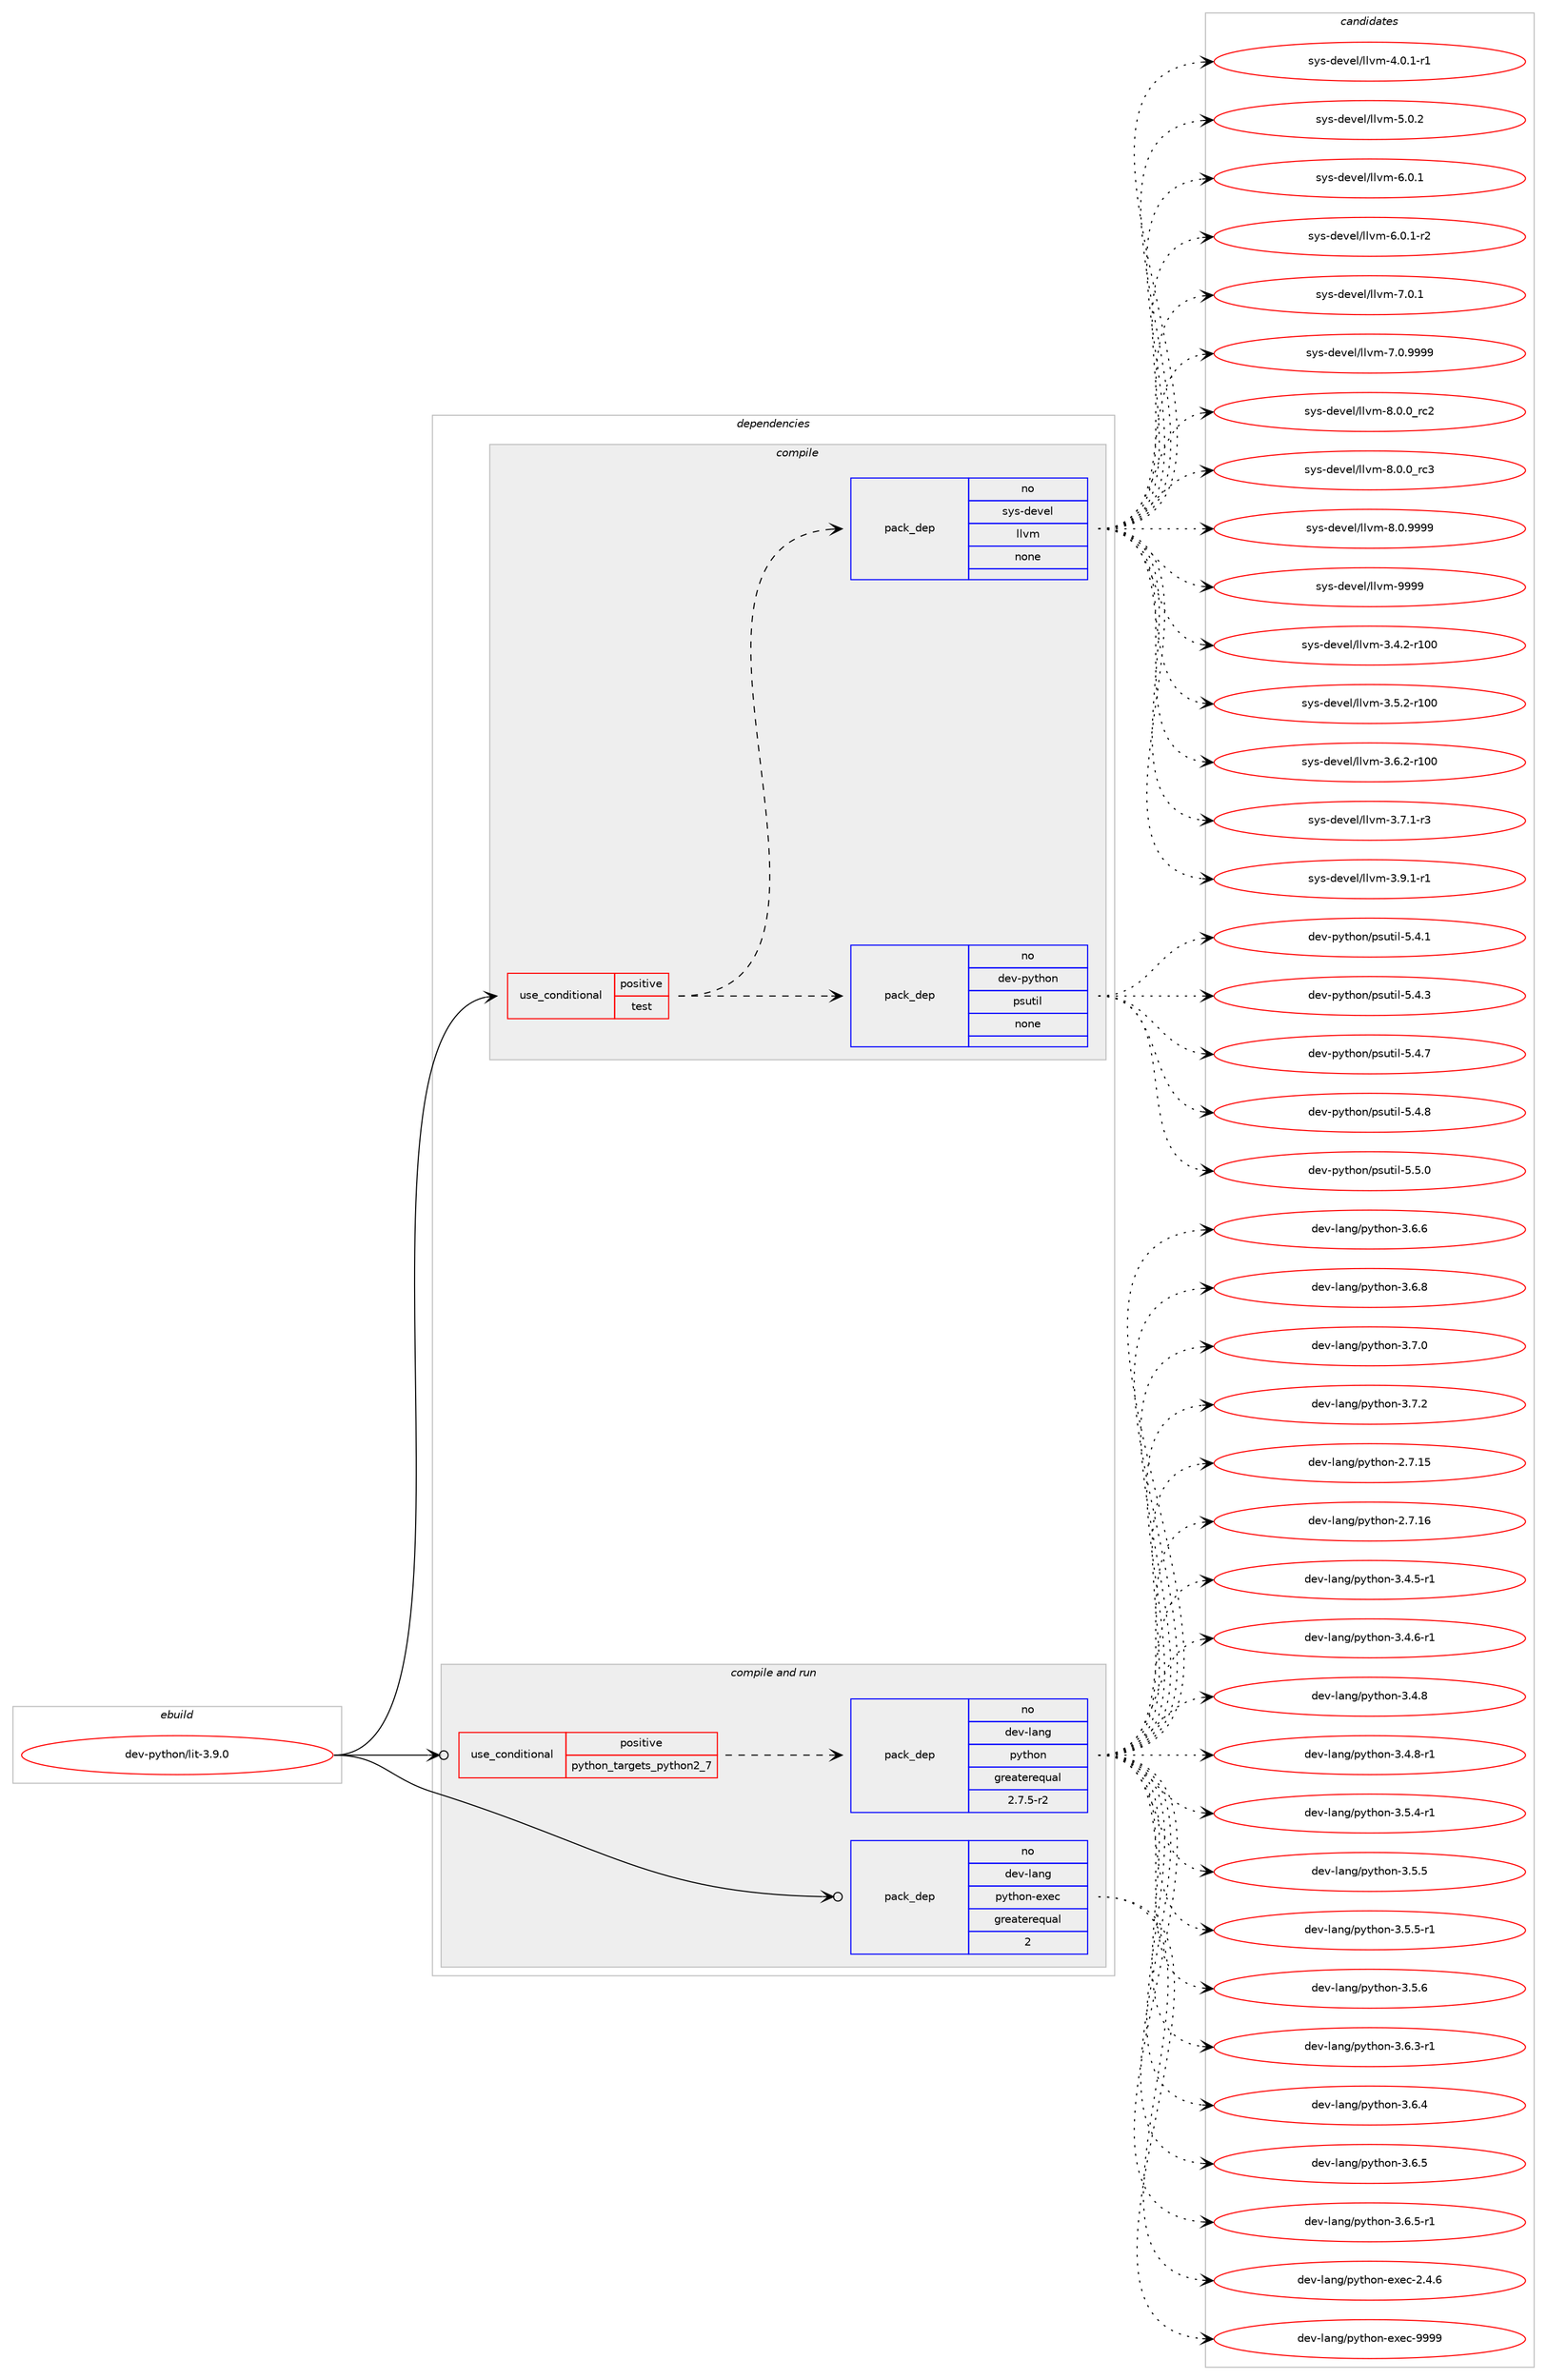 digraph prolog {

# *************
# Graph options
# *************

newrank=true;
concentrate=true;
compound=true;
graph [rankdir=LR,fontname=Helvetica,fontsize=10,ranksep=1.5];#, ranksep=2.5, nodesep=0.2];
edge  [arrowhead=vee];
node  [fontname=Helvetica,fontsize=10];

# **********
# The ebuild
# **********

subgraph cluster_leftcol {
color=gray;
rank=same;
label=<<i>ebuild</i>>;
id [label="dev-python/lit-3.9.0", color=red, width=4, href="../dev-python/lit-3.9.0.svg"];
}

# ****************
# The dependencies
# ****************

subgraph cluster_midcol {
color=gray;
label=<<i>dependencies</i>>;
subgraph cluster_compile {
fillcolor="#eeeeee";
style=filled;
label=<<i>compile</i>>;
subgraph cond376922 {
dependency1417249 [label=<<TABLE BORDER="0" CELLBORDER="1" CELLSPACING="0" CELLPADDING="4"><TR><TD ROWSPAN="3" CELLPADDING="10">use_conditional</TD></TR><TR><TD>positive</TD></TR><TR><TD>test</TD></TR></TABLE>>, shape=none, color=red];
subgraph pack1017054 {
dependency1417250 [label=<<TABLE BORDER="0" CELLBORDER="1" CELLSPACING="0" CELLPADDING="4" WIDTH="220"><TR><TD ROWSPAN="6" CELLPADDING="30">pack_dep</TD></TR><TR><TD WIDTH="110">no</TD></TR><TR><TD>dev-python</TD></TR><TR><TD>psutil</TD></TR><TR><TD>none</TD></TR><TR><TD></TD></TR></TABLE>>, shape=none, color=blue];
}
dependency1417249:e -> dependency1417250:w [weight=20,style="dashed",arrowhead="vee"];
subgraph pack1017055 {
dependency1417251 [label=<<TABLE BORDER="0" CELLBORDER="1" CELLSPACING="0" CELLPADDING="4" WIDTH="220"><TR><TD ROWSPAN="6" CELLPADDING="30">pack_dep</TD></TR><TR><TD WIDTH="110">no</TD></TR><TR><TD>sys-devel</TD></TR><TR><TD>llvm</TD></TR><TR><TD>none</TD></TR><TR><TD></TD></TR></TABLE>>, shape=none, color=blue];
}
dependency1417249:e -> dependency1417251:w [weight=20,style="dashed",arrowhead="vee"];
}
id:e -> dependency1417249:w [weight=20,style="solid",arrowhead="vee"];
}
subgraph cluster_compileandrun {
fillcolor="#eeeeee";
style=filled;
label=<<i>compile and run</i>>;
subgraph cond376923 {
dependency1417252 [label=<<TABLE BORDER="0" CELLBORDER="1" CELLSPACING="0" CELLPADDING="4"><TR><TD ROWSPAN="3" CELLPADDING="10">use_conditional</TD></TR><TR><TD>positive</TD></TR><TR><TD>python_targets_python2_7</TD></TR></TABLE>>, shape=none, color=red];
subgraph pack1017056 {
dependency1417253 [label=<<TABLE BORDER="0" CELLBORDER="1" CELLSPACING="0" CELLPADDING="4" WIDTH="220"><TR><TD ROWSPAN="6" CELLPADDING="30">pack_dep</TD></TR><TR><TD WIDTH="110">no</TD></TR><TR><TD>dev-lang</TD></TR><TR><TD>python</TD></TR><TR><TD>greaterequal</TD></TR><TR><TD>2.7.5-r2</TD></TR></TABLE>>, shape=none, color=blue];
}
dependency1417252:e -> dependency1417253:w [weight=20,style="dashed",arrowhead="vee"];
}
id:e -> dependency1417252:w [weight=20,style="solid",arrowhead="odotvee"];
subgraph pack1017057 {
dependency1417254 [label=<<TABLE BORDER="0" CELLBORDER="1" CELLSPACING="0" CELLPADDING="4" WIDTH="220"><TR><TD ROWSPAN="6" CELLPADDING="30">pack_dep</TD></TR><TR><TD WIDTH="110">no</TD></TR><TR><TD>dev-lang</TD></TR><TR><TD>python-exec</TD></TR><TR><TD>greaterequal</TD></TR><TR><TD>2</TD></TR></TABLE>>, shape=none, color=blue];
}
id:e -> dependency1417254:w [weight=20,style="solid",arrowhead="odotvee"];
}
subgraph cluster_run {
fillcolor="#eeeeee";
style=filled;
label=<<i>run</i>>;
}
}

# **************
# The candidates
# **************

subgraph cluster_choices {
rank=same;
color=gray;
label=<<i>candidates</i>>;

subgraph choice1017054 {
color=black;
nodesep=1;
choice1001011184511212111610411111047112115117116105108455346524649 [label="dev-python/psutil-5.4.1", color=red, width=4,href="../dev-python/psutil-5.4.1.svg"];
choice1001011184511212111610411111047112115117116105108455346524651 [label="dev-python/psutil-5.4.3", color=red, width=4,href="../dev-python/psutil-5.4.3.svg"];
choice1001011184511212111610411111047112115117116105108455346524655 [label="dev-python/psutil-5.4.7", color=red, width=4,href="../dev-python/psutil-5.4.7.svg"];
choice1001011184511212111610411111047112115117116105108455346524656 [label="dev-python/psutil-5.4.8", color=red, width=4,href="../dev-python/psutil-5.4.8.svg"];
choice1001011184511212111610411111047112115117116105108455346534648 [label="dev-python/psutil-5.5.0", color=red, width=4,href="../dev-python/psutil-5.5.0.svg"];
dependency1417250:e -> choice1001011184511212111610411111047112115117116105108455346524649:w [style=dotted,weight="100"];
dependency1417250:e -> choice1001011184511212111610411111047112115117116105108455346524651:w [style=dotted,weight="100"];
dependency1417250:e -> choice1001011184511212111610411111047112115117116105108455346524655:w [style=dotted,weight="100"];
dependency1417250:e -> choice1001011184511212111610411111047112115117116105108455346524656:w [style=dotted,weight="100"];
dependency1417250:e -> choice1001011184511212111610411111047112115117116105108455346534648:w [style=dotted,weight="100"];
}
subgraph choice1017055 {
color=black;
nodesep=1;
choice115121115451001011181011084710810811810945514652465045114494848 [label="sys-devel/llvm-3.4.2-r100", color=red, width=4,href="../sys-devel/llvm-3.4.2-r100.svg"];
choice115121115451001011181011084710810811810945514653465045114494848 [label="sys-devel/llvm-3.5.2-r100", color=red, width=4,href="../sys-devel/llvm-3.5.2-r100.svg"];
choice115121115451001011181011084710810811810945514654465045114494848 [label="sys-devel/llvm-3.6.2-r100", color=red, width=4,href="../sys-devel/llvm-3.6.2-r100.svg"];
choice11512111545100101118101108471081081181094551465546494511451 [label="sys-devel/llvm-3.7.1-r3", color=red, width=4,href="../sys-devel/llvm-3.7.1-r3.svg"];
choice11512111545100101118101108471081081181094551465746494511449 [label="sys-devel/llvm-3.9.1-r1", color=red, width=4,href="../sys-devel/llvm-3.9.1-r1.svg"];
choice11512111545100101118101108471081081181094552464846494511449 [label="sys-devel/llvm-4.0.1-r1", color=red, width=4,href="../sys-devel/llvm-4.0.1-r1.svg"];
choice1151211154510010111810110847108108118109455346484650 [label="sys-devel/llvm-5.0.2", color=red, width=4,href="../sys-devel/llvm-5.0.2.svg"];
choice1151211154510010111810110847108108118109455446484649 [label="sys-devel/llvm-6.0.1", color=red, width=4,href="../sys-devel/llvm-6.0.1.svg"];
choice11512111545100101118101108471081081181094554464846494511450 [label="sys-devel/llvm-6.0.1-r2", color=red, width=4,href="../sys-devel/llvm-6.0.1-r2.svg"];
choice1151211154510010111810110847108108118109455546484649 [label="sys-devel/llvm-7.0.1", color=red, width=4,href="../sys-devel/llvm-7.0.1.svg"];
choice1151211154510010111810110847108108118109455546484657575757 [label="sys-devel/llvm-7.0.9999", color=red, width=4,href="../sys-devel/llvm-7.0.9999.svg"];
choice1151211154510010111810110847108108118109455646484648951149950 [label="sys-devel/llvm-8.0.0_rc2", color=red, width=4,href="../sys-devel/llvm-8.0.0_rc2.svg"];
choice1151211154510010111810110847108108118109455646484648951149951 [label="sys-devel/llvm-8.0.0_rc3", color=red, width=4,href="../sys-devel/llvm-8.0.0_rc3.svg"];
choice1151211154510010111810110847108108118109455646484657575757 [label="sys-devel/llvm-8.0.9999", color=red, width=4,href="../sys-devel/llvm-8.0.9999.svg"];
choice11512111545100101118101108471081081181094557575757 [label="sys-devel/llvm-9999", color=red, width=4,href="../sys-devel/llvm-9999.svg"];
dependency1417251:e -> choice115121115451001011181011084710810811810945514652465045114494848:w [style=dotted,weight="100"];
dependency1417251:e -> choice115121115451001011181011084710810811810945514653465045114494848:w [style=dotted,weight="100"];
dependency1417251:e -> choice115121115451001011181011084710810811810945514654465045114494848:w [style=dotted,weight="100"];
dependency1417251:e -> choice11512111545100101118101108471081081181094551465546494511451:w [style=dotted,weight="100"];
dependency1417251:e -> choice11512111545100101118101108471081081181094551465746494511449:w [style=dotted,weight="100"];
dependency1417251:e -> choice11512111545100101118101108471081081181094552464846494511449:w [style=dotted,weight="100"];
dependency1417251:e -> choice1151211154510010111810110847108108118109455346484650:w [style=dotted,weight="100"];
dependency1417251:e -> choice1151211154510010111810110847108108118109455446484649:w [style=dotted,weight="100"];
dependency1417251:e -> choice11512111545100101118101108471081081181094554464846494511450:w [style=dotted,weight="100"];
dependency1417251:e -> choice1151211154510010111810110847108108118109455546484649:w [style=dotted,weight="100"];
dependency1417251:e -> choice1151211154510010111810110847108108118109455546484657575757:w [style=dotted,weight="100"];
dependency1417251:e -> choice1151211154510010111810110847108108118109455646484648951149950:w [style=dotted,weight="100"];
dependency1417251:e -> choice1151211154510010111810110847108108118109455646484648951149951:w [style=dotted,weight="100"];
dependency1417251:e -> choice1151211154510010111810110847108108118109455646484657575757:w [style=dotted,weight="100"];
dependency1417251:e -> choice11512111545100101118101108471081081181094557575757:w [style=dotted,weight="100"];
}
subgraph choice1017056 {
color=black;
nodesep=1;
choice10010111845108971101034711212111610411111045504655464953 [label="dev-lang/python-2.7.15", color=red, width=4,href="../dev-lang/python-2.7.15.svg"];
choice10010111845108971101034711212111610411111045504655464954 [label="dev-lang/python-2.7.16", color=red, width=4,href="../dev-lang/python-2.7.16.svg"];
choice1001011184510897110103471121211161041111104551465246534511449 [label="dev-lang/python-3.4.5-r1", color=red, width=4,href="../dev-lang/python-3.4.5-r1.svg"];
choice1001011184510897110103471121211161041111104551465246544511449 [label="dev-lang/python-3.4.6-r1", color=red, width=4,href="../dev-lang/python-3.4.6-r1.svg"];
choice100101118451089711010347112121116104111110455146524656 [label="dev-lang/python-3.4.8", color=red, width=4,href="../dev-lang/python-3.4.8.svg"];
choice1001011184510897110103471121211161041111104551465246564511449 [label="dev-lang/python-3.4.8-r1", color=red, width=4,href="../dev-lang/python-3.4.8-r1.svg"];
choice1001011184510897110103471121211161041111104551465346524511449 [label="dev-lang/python-3.5.4-r1", color=red, width=4,href="../dev-lang/python-3.5.4-r1.svg"];
choice100101118451089711010347112121116104111110455146534653 [label="dev-lang/python-3.5.5", color=red, width=4,href="../dev-lang/python-3.5.5.svg"];
choice1001011184510897110103471121211161041111104551465346534511449 [label="dev-lang/python-3.5.5-r1", color=red, width=4,href="../dev-lang/python-3.5.5-r1.svg"];
choice100101118451089711010347112121116104111110455146534654 [label="dev-lang/python-3.5.6", color=red, width=4,href="../dev-lang/python-3.5.6.svg"];
choice1001011184510897110103471121211161041111104551465446514511449 [label="dev-lang/python-3.6.3-r1", color=red, width=4,href="../dev-lang/python-3.6.3-r1.svg"];
choice100101118451089711010347112121116104111110455146544652 [label="dev-lang/python-3.6.4", color=red, width=4,href="../dev-lang/python-3.6.4.svg"];
choice100101118451089711010347112121116104111110455146544653 [label="dev-lang/python-3.6.5", color=red, width=4,href="../dev-lang/python-3.6.5.svg"];
choice1001011184510897110103471121211161041111104551465446534511449 [label="dev-lang/python-3.6.5-r1", color=red, width=4,href="../dev-lang/python-3.6.5-r1.svg"];
choice100101118451089711010347112121116104111110455146544654 [label="dev-lang/python-3.6.6", color=red, width=4,href="../dev-lang/python-3.6.6.svg"];
choice100101118451089711010347112121116104111110455146544656 [label="dev-lang/python-3.6.8", color=red, width=4,href="../dev-lang/python-3.6.8.svg"];
choice100101118451089711010347112121116104111110455146554648 [label="dev-lang/python-3.7.0", color=red, width=4,href="../dev-lang/python-3.7.0.svg"];
choice100101118451089711010347112121116104111110455146554650 [label="dev-lang/python-3.7.2", color=red, width=4,href="../dev-lang/python-3.7.2.svg"];
dependency1417253:e -> choice10010111845108971101034711212111610411111045504655464953:w [style=dotted,weight="100"];
dependency1417253:e -> choice10010111845108971101034711212111610411111045504655464954:w [style=dotted,weight="100"];
dependency1417253:e -> choice1001011184510897110103471121211161041111104551465246534511449:w [style=dotted,weight="100"];
dependency1417253:e -> choice1001011184510897110103471121211161041111104551465246544511449:w [style=dotted,weight="100"];
dependency1417253:e -> choice100101118451089711010347112121116104111110455146524656:w [style=dotted,weight="100"];
dependency1417253:e -> choice1001011184510897110103471121211161041111104551465246564511449:w [style=dotted,weight="100"];
dependency1417253:e -> choice1001011184510897110103471121211161041111104551465346524511449:w [style=dotted,weight="100"];
dependency1417253:e -> choice100101118451089711010347112121116104111110455146534653:w [style=dotted,weight="100"];
dependency1417253:e -> choice1001011184510897110103471121211161041111104551465346534511449:w [style=dotted,weight="100"];
dependency1417253:e -> choice100101118451089711010347112121116104111110455146534654:w [style=dotted,weight="100"];
dependency1417253:e -> choice1001011184510897110103471121211161041111104551465446514511449:w [style=dotted,weight="100"];
dependency1417253:e -> choice100101118451089711010347112121116104111110455146544652:w [style=dotted,weight="100"];
dependency1417253:e -> choice100101118451089711010347112121116104111110455146544653:w [style=dotted,weight="100"];
dependency1417253:e -> choice1001011184510897110103471121211161041111104551465446534511449:w [style=dotted,weight="100"];
dependency1417253:e -> choice100101118451089711010347112121116104111110455146544654:w [style=dotted,weight="100"];
dependency1417253:e -> choice100101118451089711010347112121116104111110455146544656:w [style=dotted,weight="100"];
dependency1417253:e -> choice100101118451089711010347112121116104111110455146554648:w [style=dotted,weight="100"];
dependency1417253:e -> choice100101118451089711010347112121116104111110455146554650:w [style=dotted,weight="100"];
}
subgraph choice1017057 {
color=black;
nodesep=1;
choice1001011184510897110103471121211161041111104510112010199455046524654 [label="dev-lang/python-exec-2.4.6", color=red, width=4,href="../dev-lang/python-exec-2.4.6.svg"];
choice10010111845108971101034711212111610411111045101120101994557575757 [label="dev-lang/python-exec-9999", color=red, width=4,href="../dev-lang/python-exec-9999.svg"];
dependency1417254:e -> choice1001011184510897110103471121211161041111104510112010199455046524654:w [style=dotted,weight="100"];
dependency1417254:e -> choice10010111845108971101034711212111610411111045101120101994557575757:w [style=dotted,weight="100"];
}
}

}
